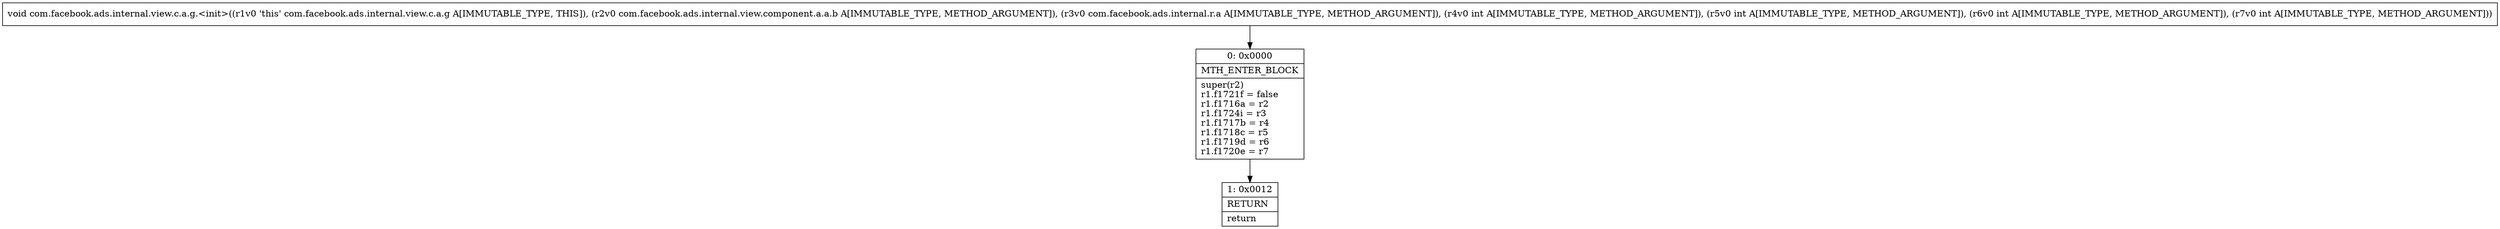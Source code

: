 digraph "CFG forcom.facebook.ads.internal.view.c.a.g.\<init\>(Lcom\/facebook\/ads\/internal\/view\/component\/a\/a\/b;Lcom\/facebook\/ads\/internal\/r\/a;IIII)V" {
Node_0 [shape=record,label="{0\:\ 0x0000|MTH_ENTER_BLOCK\l|super(r2)\lr1.f1721f = false\lr1.f1716a = r2\lr1.f1724i = r3\lr1.f1717b = r4\lr1.f1718c = r5\lr1.f1719d = r6\lr1.f1720e = r7\l}"];
Node_1 [shape=record,label="{1\:\ 0x0012|RETURN\l|return\l}"];
MethodNode[shape=record,label="{void com.facebook.ads.internal.view.c.a.g.\<init\>((r1v0 'this' com.facebook.ads.internal.view.c.a.g A[IMMUTABLE_TYPE, THIS]), (r2v0 com.facebook.ads.internal.view.component.a.a.b A[IMMUTABLE_TYPE, METHOD_ARGUMENT]), (r3v0 com.facebook.ads.internal.r.a A[IMMUTABLE_TYPE, METHOD_ARGUMENT]), (r4v0 int A[IMMUTABLE_TYPE, METHOD_ARGUMENT]), (r5v0 int A[IMMUTABLE_TYPE, METHOD_ARGUMENT]), (r6v0 int A[IMMUTABLE_TYPE, METHOD_ARGUMENT]), (r7v0 int A[IMMUTABLE_TYPE, METHOD_ARGUMENT])) }"];
MethodNode -> Node_0;
Node_0 -> Node_1;
}

